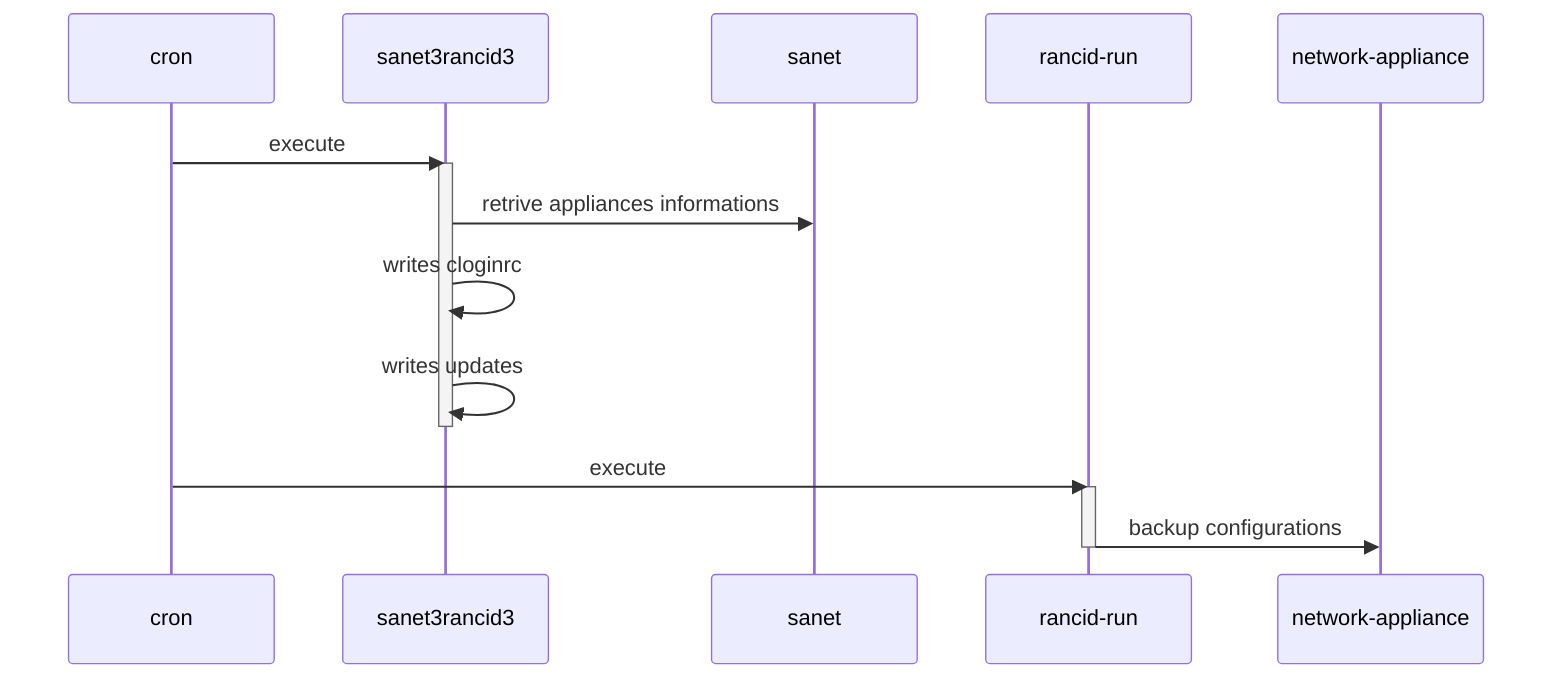 sequenceDiagram
participant cron
participant sanet3rancid3
participant sanet
participant rancid-run
participant network-appliance

cron ->> sanet3rancid3: execute
activate sanet3rancid3
sanet3rancid3 ->> sanet: retrive appliances informations
sanet3rancid3 ->> sanet3rancid3: writes cloginrc
sanet3rancid3 ->> sanet3rancid3: writes updates
deactivate sanet3rancid3
cron ->> rancid-run: execute
activate rancid-run
rancid-run ->> network-appliance: backup configurations
deactivate rancid-run